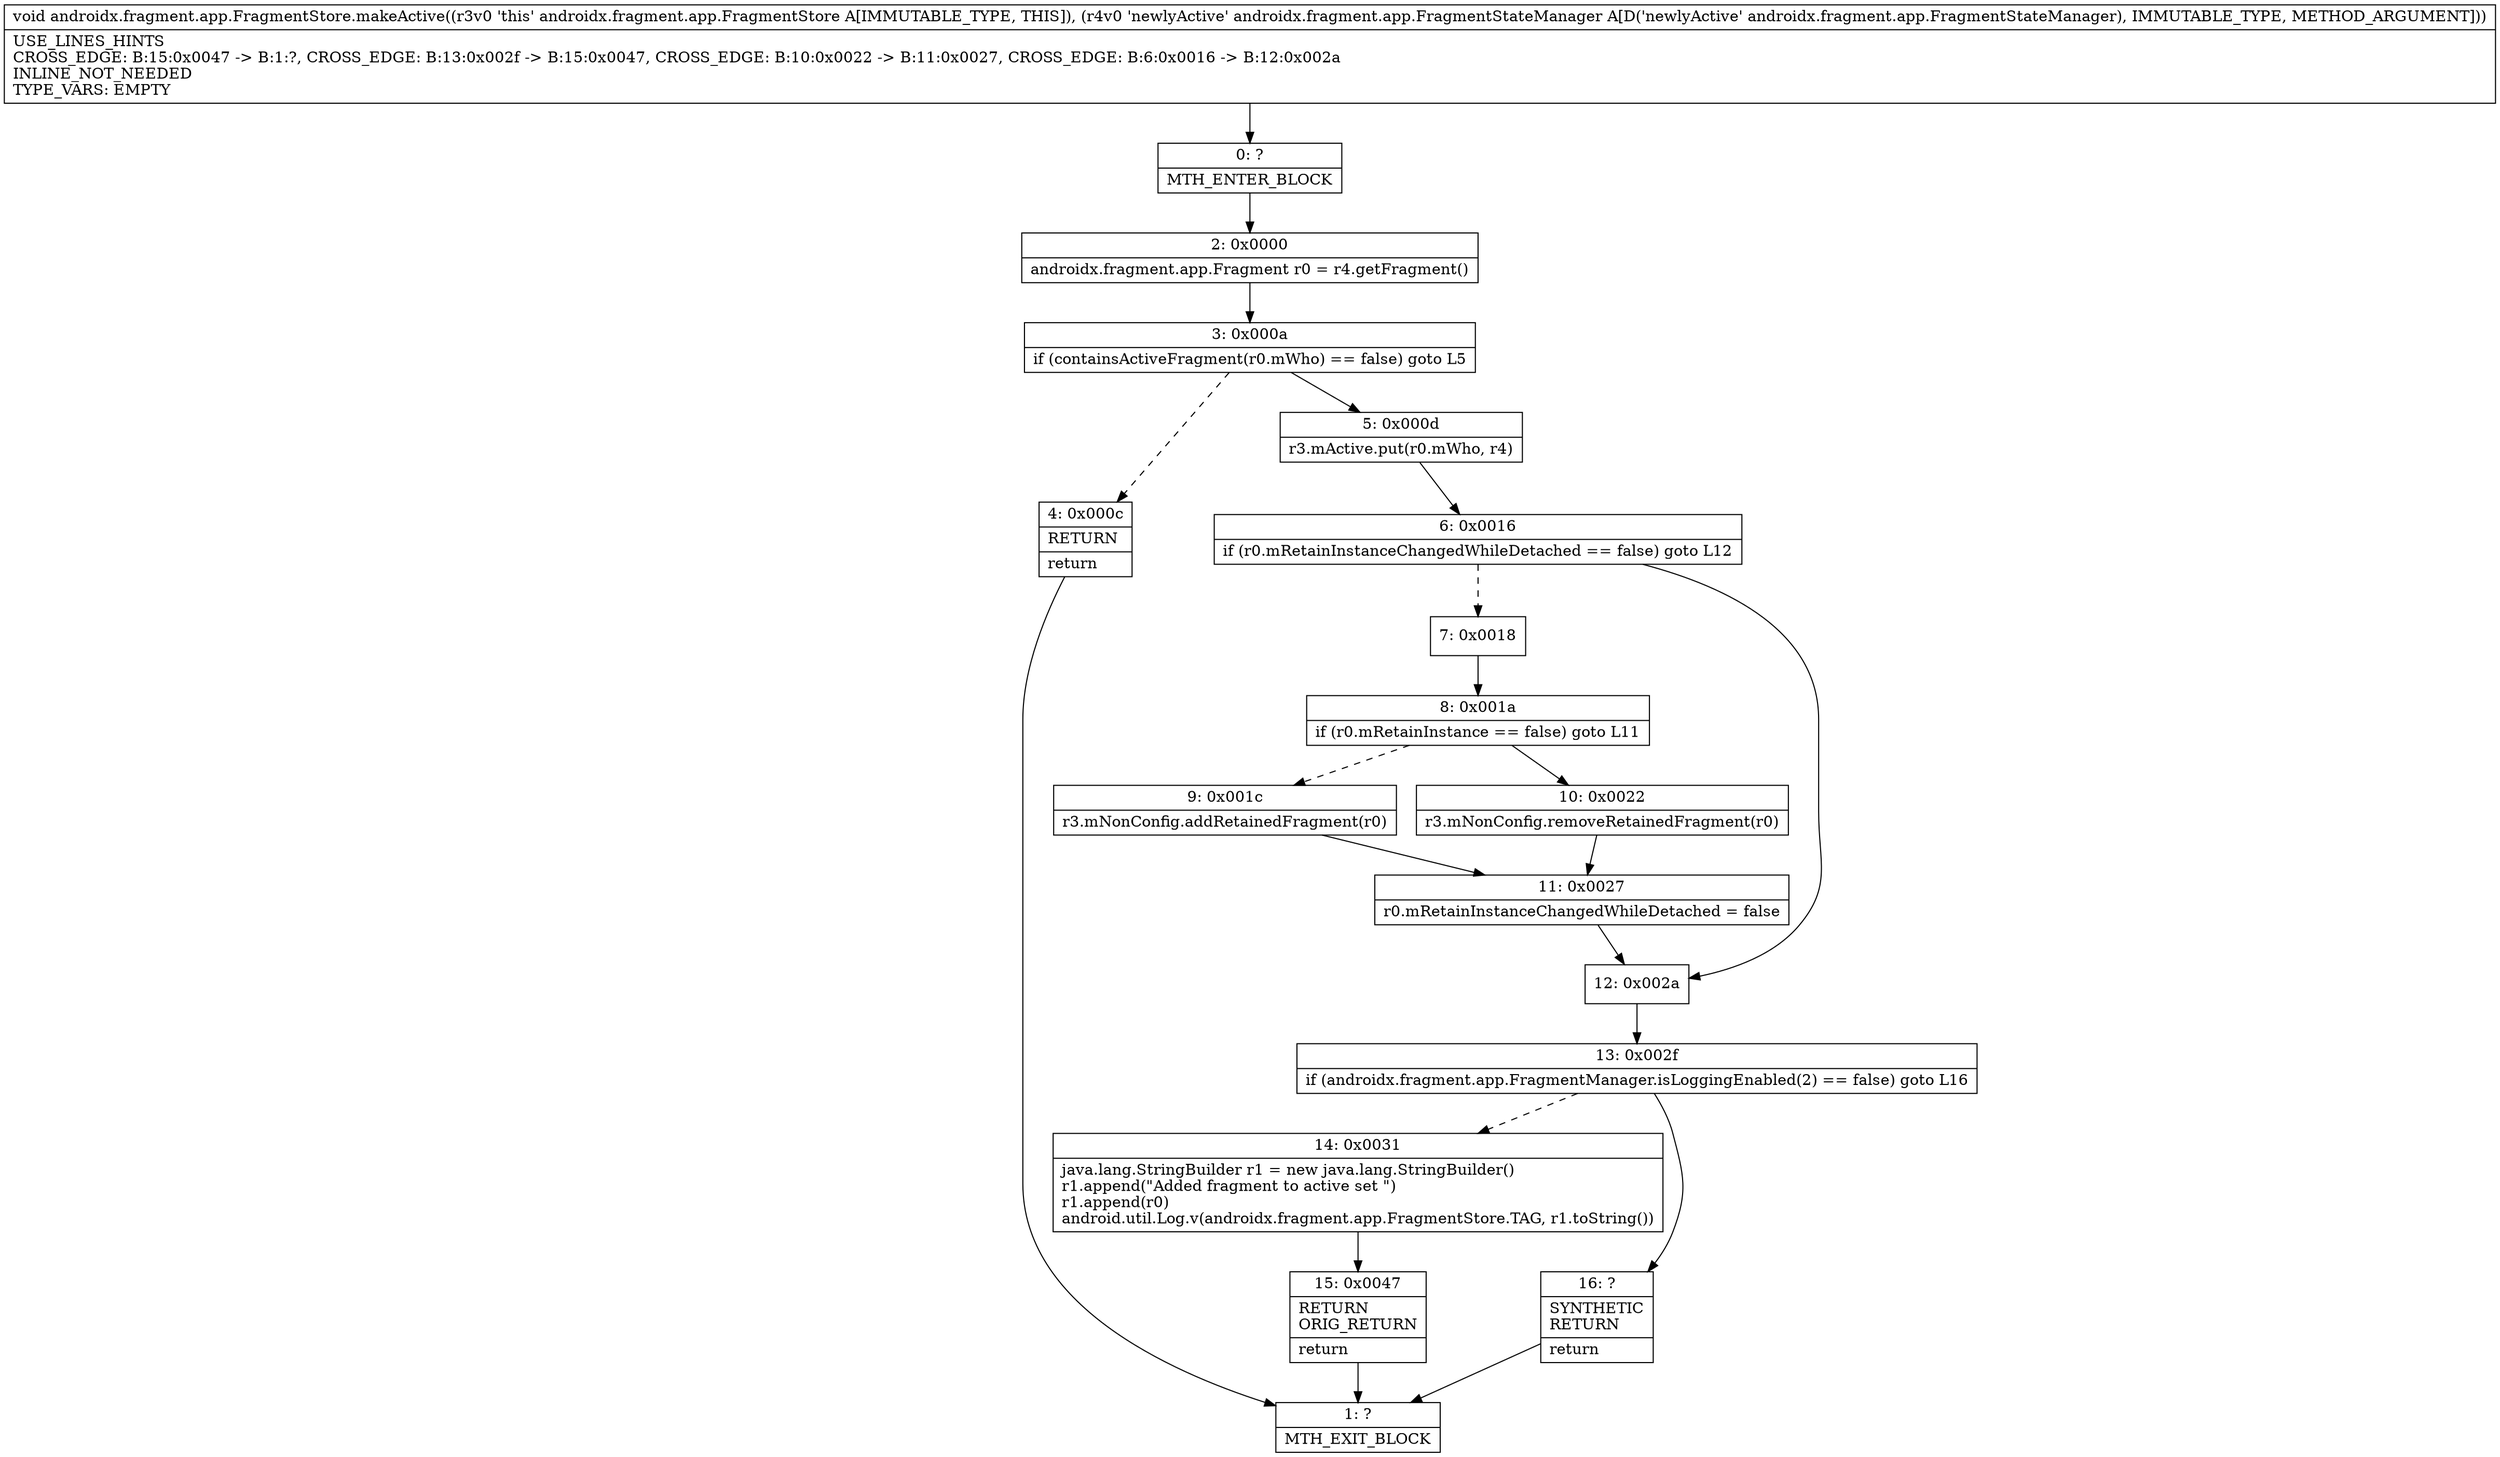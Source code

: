 digraph "CFG forandroidx.fragment.app.FragmentStore.makeActive(Landroidx\/fragment\/app\/FragmentStateManager;)V" {
Node_0 [shape=record,label="{0\:\ ?|MTH_ENTER_BLOCK\l}"];
Node_2 [shape=record,label="{2\:\ 0x0000|androidx.fragment.app.Fragment r0 = r4.getFragment()\l}"];
Node_3 [shape=record,label="{3\:\ 0x000a|if (containsActiveFragment(r0.mWho) == false) goto L5\l}"];
Node_4 [shape=record,label="{4\:\ 0x000c|RETURN\l|return\l}"];
Node_1 [shape=record,label="{1\:\ ?|MTH_EXIT_BLOCK\l}"];
Node_5 [shape=record,label="{5\:\ 0x000d|r3.mActive.put(r0.mWho, r4)\l}"];
Node_6 [shape=record,label="{6\:\ 0x0016|if (r0.mRetainInstanceChangedWhileDetached == false) goto L12\l}"];
Node_7 [shape=record,label="{7\:\ 0x0018}"];
Node_8 [shape=record,label="{8\:\ 0x001a|if (r0.mRetainInstance == false) goto L11\l}"];
Node_9 [shape=record,label="{9\:\ 0x001c|r3.mNonConfig.addRetainedFragment(r0)\l}"];
Node_11 [shape=record,label="{11\:\ 0x0027|r0.mRetainInstanceChangedWhileDetached = false\l}"];
Node_10 [shape=record,label="{10\:\ 0x0022|r3.mNonConfig.removeRetainedFragment(r0)\l}"];
Node_12 [shape=record,label="{12\:\ 0x002a}"];
Node_13 [shape=record,label="{13\:\ 0x002f|if (androidx.fragment.app.FragmentManager.isLoggingEnabled(2) == false) goto L16\l}"];
Node_14 [shape=record,label="{14\:\ 0x0031|java.lang.StringBuilder r1 = new java.lang.StringBuilder()\lr1.append(\"Added fragment to active set \")\lr1.append(r0)\landroid.util.Log.v(androidx.fragment.app.FragmentStore.TAG, r1.toString())\l}"];
Node_15 [shape=record,label="{15\:\ 0x0047|RETURN\lORIG_RETURN\l|return\l}"];
Node_16 [shape=record,label="{16\:\ ?|SYNTHETIC\lRETURN\l|return\l}"];
MethodNode[shape=record,label="{void androidx.fragment.app.FragmentStore.makeActive((r3v0 'this' androidx.fragment.app.FragmentStore A[IMMUTABLE_TYPE, THIS]), (r4v0 'newlyActive' androidx.fragment.app.FragmentStateManager A[D('newlyActive' androidx.fragment.app.FragmentStateManager), IMMUTABLE_TYPE, METHOD_ARGUMENT]))  | USE_LINES_HINTS\lCROSS_EDGE: B:15:0x0047 \-\> B:1:?, CROSS_EDGE: B:13:0x002f \-\> B:15:0x0047, CROSS_EDGE: B:10:0x0022 \-\> B:11:0x0027, CROSS_EDGE: B:6:0x0016 \-\> B:12:0x002a\lINLINE_NOT_NEEDED\lTYPE_VARS: EMPTY\l}"];
MethodNode -> Node_0;Node_0 -> Node_2;
Node_2 -> Node_3;
Node_3 -> Node_4[style=dashed];
Node_3 -> Node_5;
Node_4 -> Node_1;
Node_5 -> Node_6;
Node_6 -> Node_7[style=dashed];
Node_6 -> Node_12;
Node_7 -> Node_8;
Node_8 -> Node_9[style=dashed];
Node_8 -> Node_10;
Node_9 -> Node_11;
Node_11 -> Node_12;
Node_10 -> Node_11;
Node_12 -> Node_13;
Node_13 -> Node_14[style=dashed];
Node_13 -> Node_16;
Node_14 -> Node_15;
Node_15 -> Node_1;
Node_16 -> Node_1;
}

